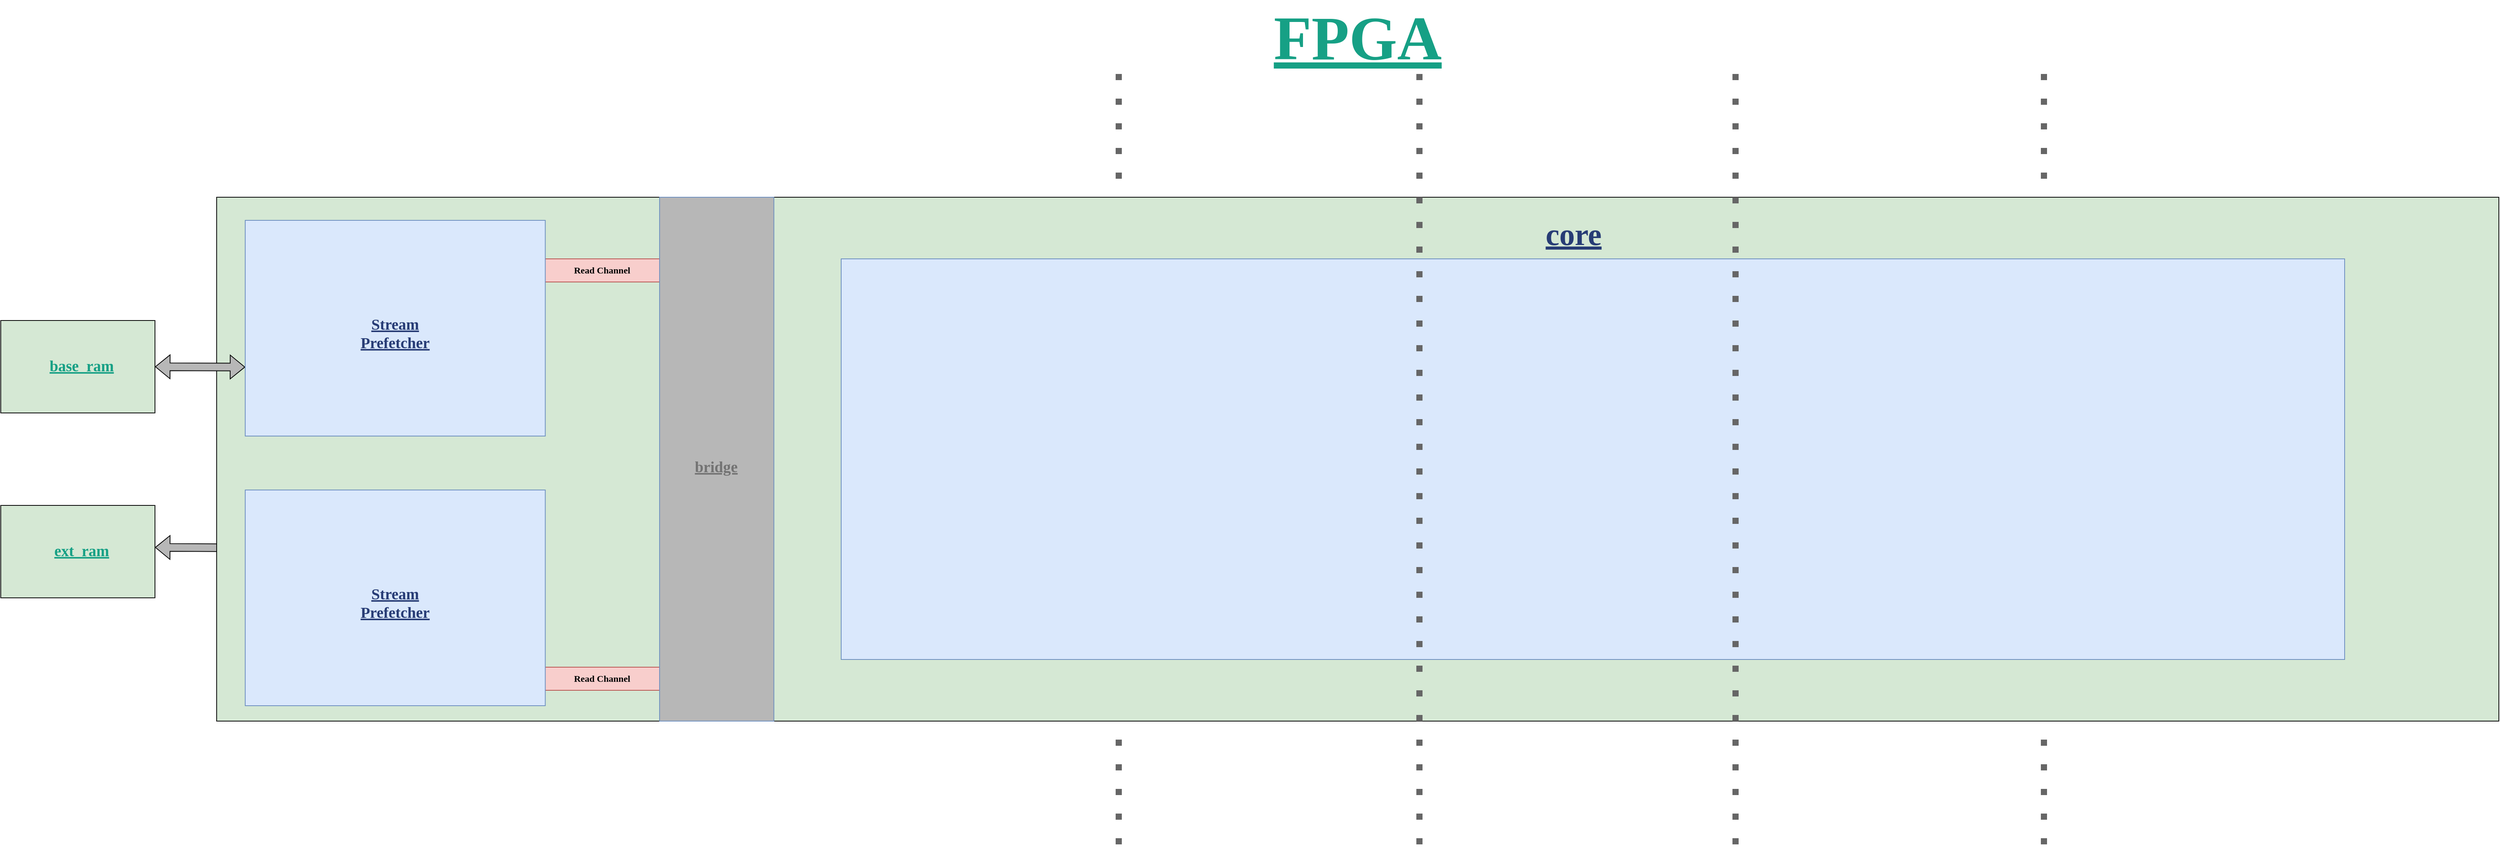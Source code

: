 <mxfile version="24.2.5" type="github">
  <diagram name="第 1 页" id="jECzerYtXaxOd9L4TEdg">
    <mxGraphModel dx="2367" dy="1937" grid="1" gridSize="10" guides="1" tooltips="1" connect="1" arrows="1" fold="1" page="1" pageScale="1" pageWidth="850" pageHeight="1100" math="0" shadow="0">
      <root>
        <mxCell id="0" />
        <mxCell id="1" parent="0" />
        <mxCell id="teIEUxOSBotvqUqZiE6j-181" value="" style="group" vertex="1" connectable="0" parent="1">
          <mxGeometry x="-410" y="270" width="210" height="130" as="geometry" />
        </mxCell>
        <mxCell id="teIEUxOSBotvqUqZiE6j-182" value="" style="rounded=0;whiteSpace=wrap;html=1;fillColor=#d5e8d4;strokeColor=#000000;" vertex="1" parent="teIEUxOSBotvqUqZiE6j-181">
          <mxGeometry y="10" width="200" height="120" as="geometry" />
        </mxCell>
        <mxCell id="teIEUxOSBotvqUqZiE6j-183" value="&lt;font face=&quot;Comic Sans MS&quot; style=&quot;font-size: 20px;&quot;&gt;&lt;b&gt;&lt;u&gt;base_ram&lt;/u&gt;&lt;/b&gt;&lt;/font&gt;" style="text;align=center;html=1;verticalAlign=middle;whiteSpace=wrap;rounded=0;fontColor=#16a085;" vertex="1" parent="teIEUxOSBotvqUqZiE6j-181">
          <mxGeometry y="59.583" width="210.0" height="16.25" as="geometry" />
        </mxCell>
        <mxCell id="teIEUxOSBotvqUqZiE6j-184" value="" style="group" vertex="1" connectable="0" parent="1">
          <mxGeometry x="-410" y="510.0" width="210" height="130" as="geometry" />
        </mxCell>
        <mxCell id="teIEUxOSBotvqUqZiE6j-185" value="" style="rounded=0;whiteSpace=wrap;html=1;fillColor=#d5e8d4;strokeColor=#000000;" vertex="1" parent="teIEUxOSBotvqUqZiE6j-184">
          <mxGeometry y="10" width="200" height="120" as="geometry" />
        </mxCell>
        <mxCell id="teIEUxOSBotvqUqZiE6j-186" value="&lt;font face=&quot;Comic Sans MS&quot; style=&quot;font-size: 20px;&quot;&gt;&lt;b&gt;&lt;u&gt;ext_ram&lt;/u&gt;&lt;/b&gt;&lt;/font&gt;" style="text;align=center;html=1;verticalAlign=middle;whiteSpace=wrap;rounded=0;fontColor=#16a085;" vertex="1" parent="teIEUxOSBotvqUqZiE6j-184">
          <mxGeometry y="59.583" width="210.0" height="16.25" as="geometry" />
        </mxCell>
        <mxCell id="teIEUxOSBotvqUqZiE6j-214" value="" style="endArrow=none;dashed=1;html=1;dashPattern=1 3;strokeWidth=8;rounded=1;curved=0;fillColor=#f5f5f5;strokeColor=#666666;" edge="1" parent="1">
          <mxGeometry width="50" height="50" relative="1" as="geometry">
            <mxPoint x="1040" y="960" as="sourcePoint" />
            <mxPoint x="1040" y="-40" as="targetPoint" />
          </mxGeometry>
        </mxCell>
        <mxCell id="teIEUxOSBotvqUqZiE6j-217" value="" style="endArrow=none;dashed=1;html=1;dashPattern=1 3;strokeWidth=8;rounded=1;curved=0;fillColor=#f5f5f5;strokeColor=#666666;" edge="1" parent="1">
          <mxGeometry width="50" height="50" relative="1" as="geometry">
            <mxPoint x="2240" y="960" as="sourcePoint" />
            <mxPoint x="2240" y="-40" as="targetPoint" />
          </mxGeometry>
        </mxCell>
        <mxCell id="teIEUxOSBotvqUqZiE6j-54" value="&lt;font size=&quot;1&quot; face=&quot;Comic Sans MS&quot; style=&quot;&quot;&gt;&lt;b style=&quot;&quot;&gt;&lt;u style=&quot;font-size: 80px;&quot;&gt;FPGA&lt;/u&gt;&lt;/b&gt;&lt;/font&gt;" style="text;align=center;html=1;verticalAlign=middle;whiteSpace=wrap;rounded=0;fontColor=#16a085;" vertex="1" parent="1">
          <mxGeometry x="970" y="-130" width="760" height="85" as="geometry" />
        </mxCell>
        <mxCell id="teIEUxOSBotvqUqZiE6j-218" value="" style="shape=flexArrow;endArrow=classic;startArrow=classic;html=1;rounded=0;fillColor=#B7B7B7;entryX=-0.001;entryY=0.268;entryDx=0;entryDy=0;entryPerimeter=0;" edge="1" parent="1" target="teIEUxOSBotvqUqZiE6j-208">
          <mxGeometry width="100" height="100" relative="1" as="geometry">
            <mxPoint x="-210" y="574.55" as="sourcePoint" />
            <mxPoint x="-90" y="575" as="targetPoint" />
          </mxGeometry>
        </mxCell>
        <mxCell id="teIEUxOSBotvqUqZiE6j-57" value="" style="group" vertex="1" connectable="0" parent="1">
          <mxGeometry x="-130" y="120" width="2960" height="680" as="geometry" />
        </mxCell>
        <mxCell id="teIEUxOSBotvqUqZiE6j-2" value="" style="rounded=0;whiteSpace=wrap;html=1;fillColor=#d5e8d4;strokeColor=#000000;" vertex="1" parent="teIEUxOSBotvqUqZiE6j-57">
          <mxGeometry width="2960" height="680" as="geometry" />
        </mxCell>
        <mxCell id="teIEUxOSBotvqUqZiE6j-245" value="&lt;font face=&quot;Comic Sans MS&quot;&gt;&lt;b&gt;Read Channel&lt;/b&gt;&lt;/font&gt;" style="whiteSpace=wrap;html=1;fillColor=#f8cecc;strokeColor=#b85450;" vertex="1" parent="teIEUxOSBotvqUqZiE6j-57">
          <mxGeometry x="420" y="610" width="160" height="30" as="geometry" />
        </mxCell>
        <mxCell id="teIEUxOSBotvqUqZiE6j-207" value="" style="group" vertex="1" connectable="0" parent="teIEUxOSBotvqUqZiE6j-57">
          <mxGeometry x="37.063" y="380" width="389.161" height="280" as="geometry" />
        </mxCell>
        <mxCell id="teIEUxOSBotvqUqZiE6j-208" value="" style="rounded=0;whiteSpace=wrap;html=1;fillColor=#dae8fc;strokeColor=#6c8ebf;" vertex="1" parent="teIEUxOSBotvqUqZiE6j-207">
          <mxGeometry width="389.161" height="280" as="geometry" />
        </mxCell>
        <mxCell id="teIEUxOSBotvqUqZiE6j-209" value="&lt;font style=&quot;font-size: 20px;&quot; face=&quot;Comic Sans MS&quot;&gt;&lt;b&gt;&lt;u&gt;Stream&lt;/u&gt;&lt;/b&gt;&lt;/font&gt;&lt;div&gt;&lt;font style=&quot;font-size: 20px;&quot; face=&quot;Comic Sans MS&quot;&gt;&lt;b&gt;&lt;u&gt;Prefetcher&lt;/u&gt;&lt;/b&gt;&lt;/font&gt;&lt;/div&gt;" style="text;align=center;html=1;verticalAlign=middle;whiteSpace=wrap;rounded=0;fontColor=#273c75;" vertex="1" parent="teIEUxOSBotvqUqZiE6j-207">
          <mxGeometry y="128.333" width="389.161" height="35" as="geometry" />
        </mxCell>
        <mxCell id="teIEUxOSBotvqUqZiE6j-211" value="" style="group" vertex="1" connectable="0" parent="teIEUxOSBotvqUqZiE6j-57">
          <mxGeometry x="810" y="80" width="1950" height="520" as="geometry" />
        </mxCell>
        <mxCell id="teIEUxOSBotvqUqZiE6j-212" value="" style="rounded=0;whiteSpace=wrap;html=1;fillColor=#dae8fc;strokeColor=#6c8ebf;" vertex="1" parent="teIEUxOSBotvqUqZiE6j-211">
          <mxGeometry width="1950" height="520" as="geometry" />
        </mxCell>
        <mxCell id="teIEUxOSBotvqUqZiE6j-215" value="" style="endArrow=none;dashed=1;html=1;dashPattern=1 3;strokeWidth=8;rounded=1;curved=0;fillColor=#f5f5f5;strokeColor=#666666;" edge="1" parent="teIEUxOSBotvqUqZiE6j-211">
          <mxGeometry width="50" height="50" relative="1" as="geometry">
            <mxPoint x="750" y="760" as="sourcePoint" />
            <mxPoint x="750" y="-240" as="targetPoint" />
          </mxGeometry>
        </mxCell>
        <mxCell id="teIEUxOSBotvqUqZiE6j-216" value="" style="endArrow=none;dashed=1;html=1;dashPattern=1 3;strokeWidth=8;rounded=1;curved=0;fillColor=#f5f5f5;strokeColor=#666666;" edge="1" parent="teIEUxOSBotvqUqZiE6j-211">
          <mxGeometry width="50" height="50" relative="1" as="geometry">
            <mxPoint x="1160" y="760" as="sourcePoint" />
            <mxPoint x="1160" y="-240" as="targetPoint" />
          </mxGeometry>
        </mxCell>
        <mxCell id="teIEUxOSBotvqUqZiE6j-213" value="&lt;font size=&quot;1&quot; face=&quot;Comic Sans MS&quot;&gt;&lt;b style=&quot;&quot;&gt;&lt;u style=&quot;font-size: 40px;&quot;&gt;core&lt;/u&gt;&lt;/b&gt;&lt;/font&gt;" style="text;align=center;html=1;verticalAlign=middle;whiteSpace=wrap;rounded=0;fontColor=#273c75;" vertex="1" parent="teIEUxOSBotvqUqZiE6j-57">
          <mxGeometry x="1690" y="15" width="140" height="65" as="geometry" />
        </mxCell>
        <mxCell id="teIEUxOSBotvqUqZiE6j-219" value="" style="shape=flexArrow;endArrow=classic;startArrow=classic;html=1;rounded=0;fillColor=#B7B7B7;entryX=-0.001;entryY=0.268;entryDx=0;entryDy=0;entryPerimeter=0;" edge="1" parent="teIEUxOSBotvqUqZiE6j-57">
          <mxGeometry width="100" height="100" relative="1" as="geometry">
            <mxPoint x="-79.94" y="220" as="sourcePoint" />
            <mxPoint x="37.06" y="220.45" as="targetPoint" />
          </mxGeometry>
        </mxCell>
        <mxCell id="teIEUxOSBotvqUqZiE6j-224" value="&lt;font face=&quot;Comic Sans MS&quot;&gt;&lt;b&gt;Read Channel&lt;/b&gt;&lt;/font&gt;" style="whiteSpace=wrap;html=1;fillColor=#f8cecc;strokeColor=#b85450;" vertex="1" parent="teIEUxOSBotvqUqZiE6j-57">
          <mxGeometry x="420" y="80" width="160" height="30" as="geometry" />
        </mxCell>
        <mxCell id="teIEUxOSBotvqUqZiE6j-194" value="" style="group" vertex="1" connectable="0" parent="teIEUxOSBotvqUqZiE6j-57">
          <mxGeometry x="574.476" width="148.252" height="680" as="geometry" />
        </mxCell>
        <mxCell id="teIEUxOSBotvqUqZiE6j-195" value="" style="rounded=0;whiteSpace=wrap;html=1;fillColor=#b7b7b7;strokeColor=#6c8ebf;" vertex="1" parent="teIEUxOSBotvqUqZiE6j-194">
          <mxGeometry width="148.252" height="680" as="geometry" />
        </mxCell>
        <mxCell id="teIEUxOSBotvqUqZiE6j-196" value="&lt;font style=&quot;font-size: 20px;&quot; face=&quot;Comic Sans MS&quot;&gt;&lt;b&gt;&lt;u&gt;bridge&lt;/u&gt;&lt;/b&gt;&lt;/font&gt;" style="text;align=center;html=1;verticalAlign=middle;whiteSpace=wrap;rounded=0;fontColor=#737373;" vertex="1" parent="teIEUxOSBotvqUqZiE6j-194">
          <mxGeometry y="307.083" width="148.252" height="83.75" as="geometry" />
        </mxCell>
        <mxCell id="teIEUxOSBotvqUqZiE6j-198" value="" style="group" vertex="1" connectable="0" parent="teIEUxOSBotvqUqZiE6j-57">
          <mxGeometry x="37.063" y="30" width="389.161" height="280" as="geometry" />
        </mxCell>
        <mxCell id="teIEUxOSBotvqUqZiE6j-199" value="" style="rounded=0;whiteSpace=wrap;html=1;fillColor=#dae8fc;strokeColor=#6c8ebf;" vertex="1" parent="teIEUxOSBotvqUqZiE6j-198">
          <mxGeometry width="389.161" height="280" as="geometry" />
        </mxCell>
        <mxCell id="teIEUxOSBotvqUqZiE6j-200" value="&lt;font style=&quot;font-size: 20px;&quot; face=&quot;Comic Sans MS&quot;&gt;&lt;b&gt;&lt;u&gt;Stream&lt;/u&gt;&lt;/b&gt;&lt;/font&gt;&lt;div&gt;&lt;font style=&quot;font-size: 20px;&quot; face=&quot;Comic Sans MS&quot;&gt;&lt;b&gt;&lt;u&gt;Prefetcher&lt;/u&gt;&lt;/b&gt;&lt;/font&gt;&lt;/div&gt;" style="text;align=center;html=1;verticalAlign=middle;whiteSpace=wrap;rounded=0;fontColor=#273c75;" vertex="1" parent="teIEUxOSBotvqUqZiE6j-198">
          <mxGeometry y="128.333" width="389.161" height="35" as="geometry" />
        </mxCell>
      </root>
    </mxGraphModel>
  </diagram>
</mxfile>
